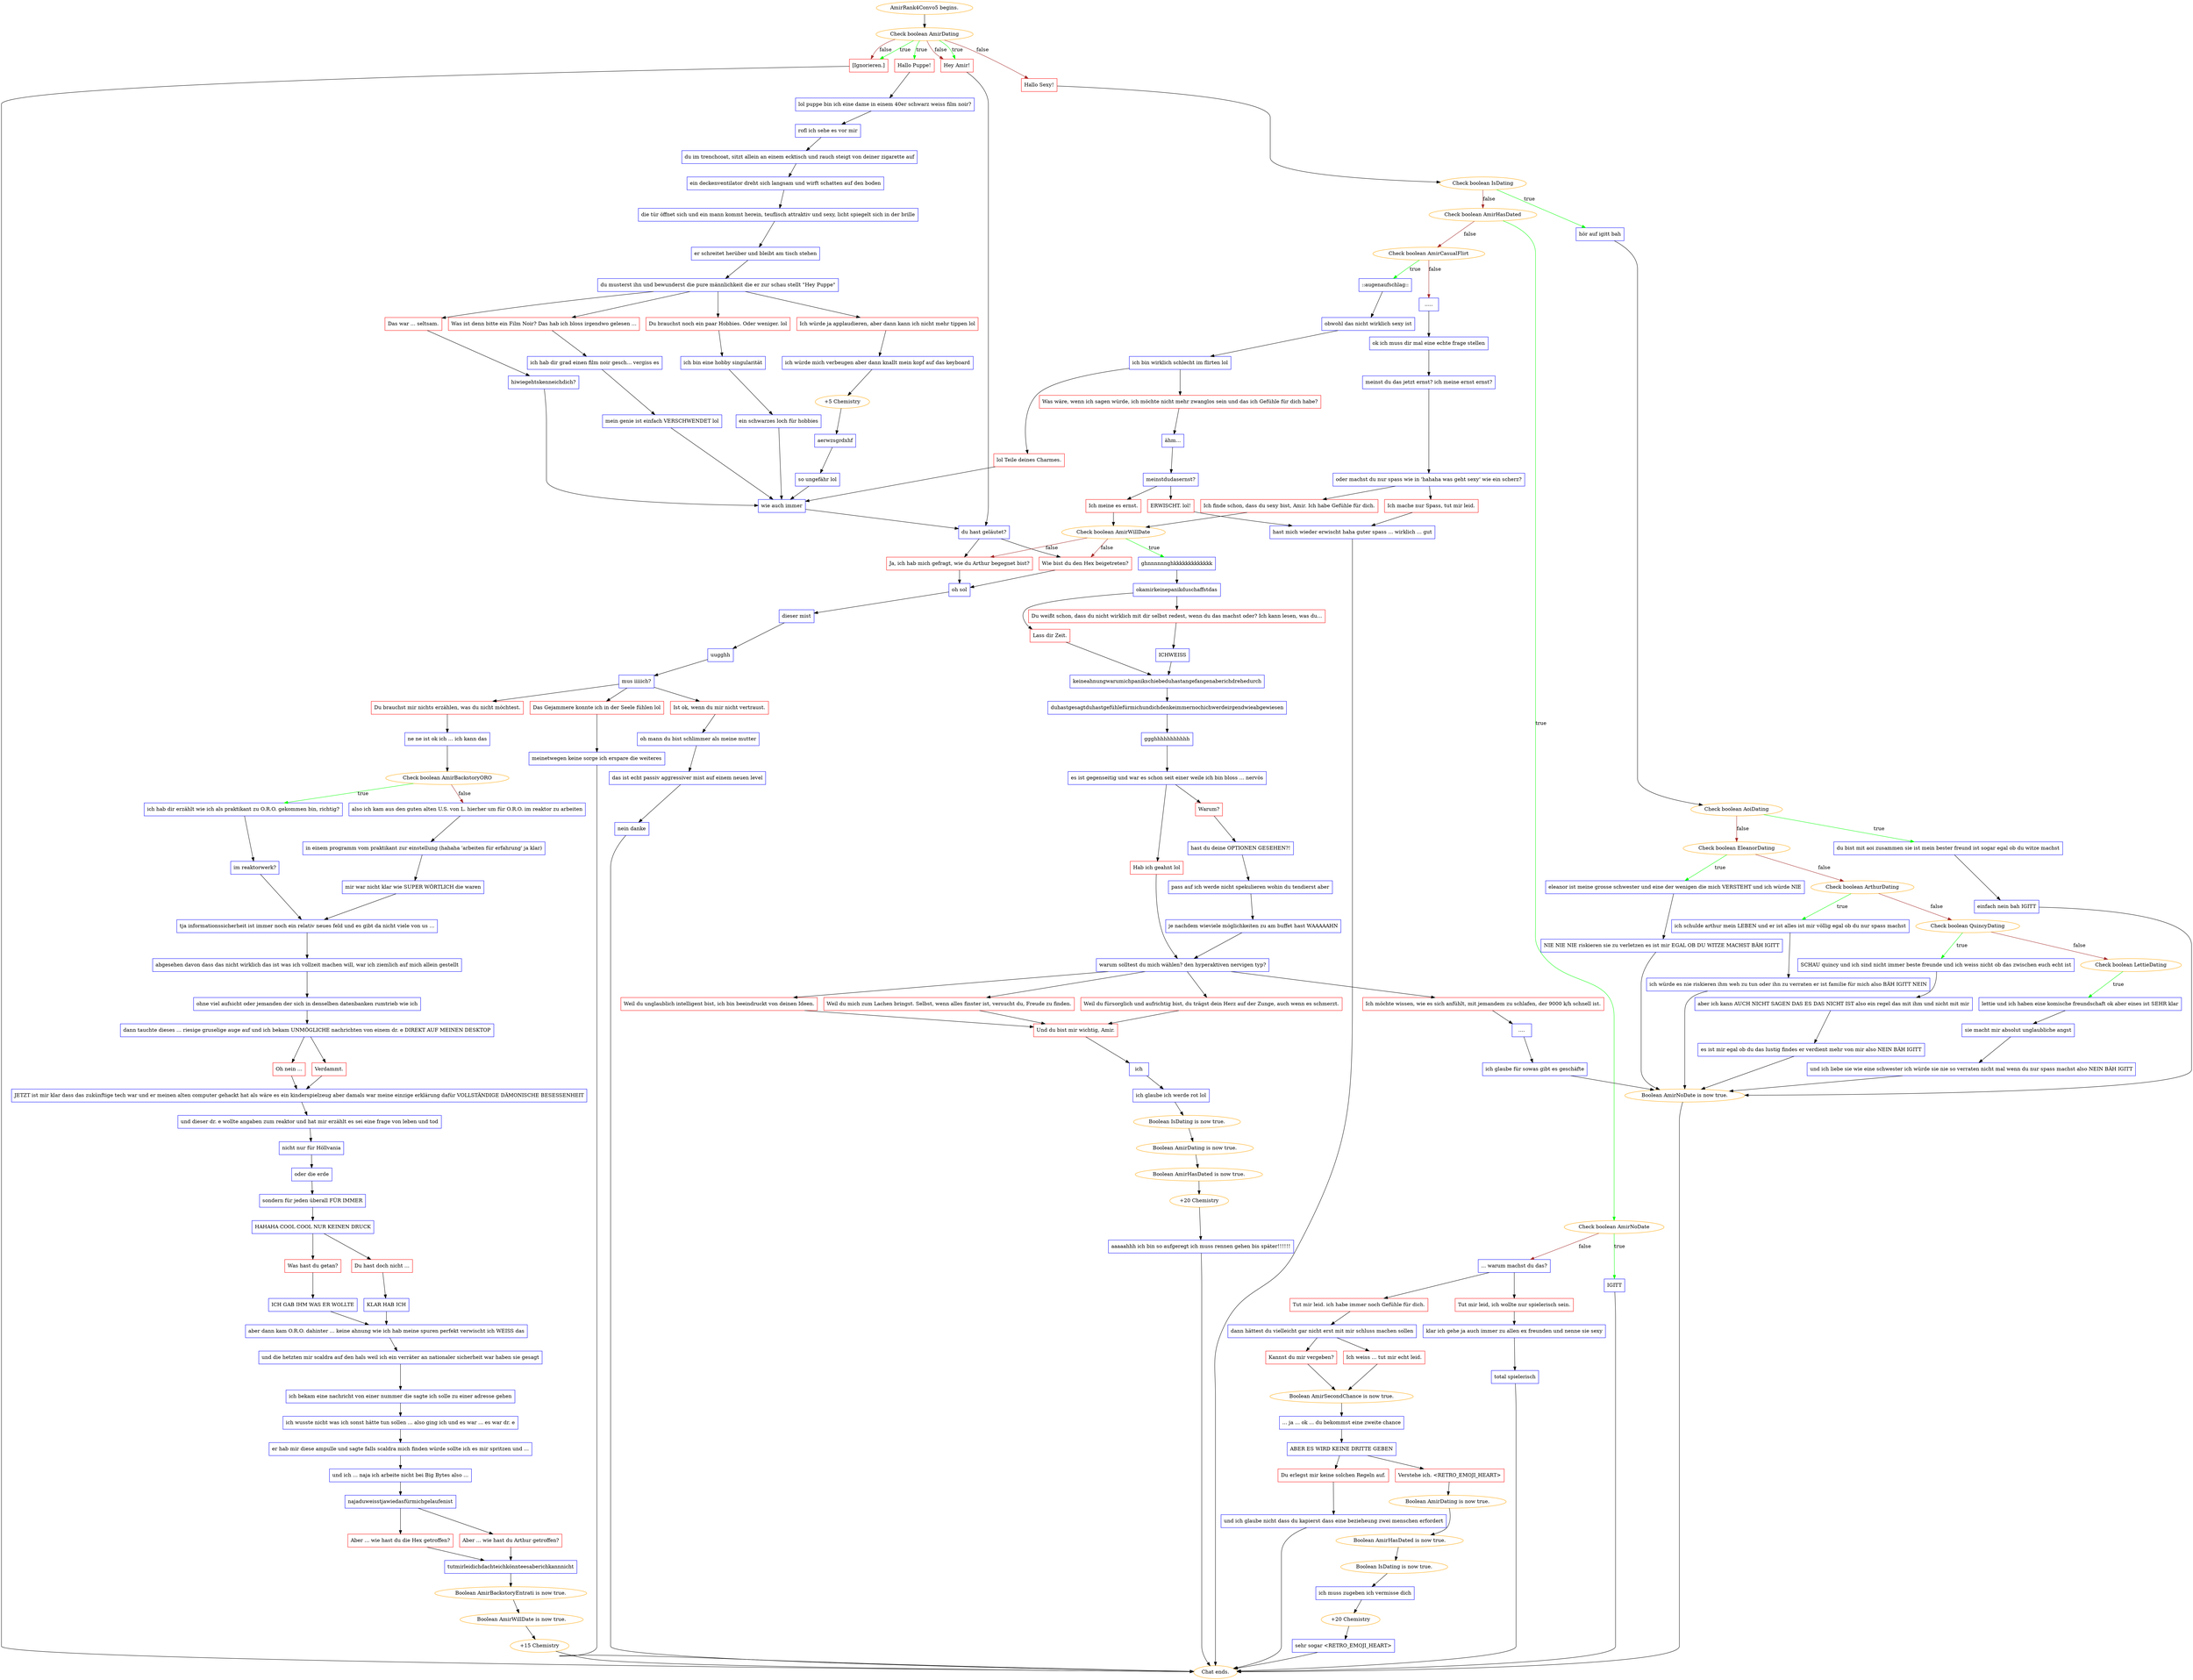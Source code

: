 digraph {
	"AmirRank4Convo5 begins." [color=orange];
		"AmirRank4Convo5 begins." -> j1041127430;
	j1041127430 [label="Check boolean AmirDating",color=orange];
		j1041127430 -> j1945702342 [label=true,color=green];
		j1041127430 -> j2338177137 [label=true,color=green];
		j1041127430 -> j3289360642 [label=true,color=green];
		j1041127430 -> j4210389942 [label=false,color=brown];
		j1041127430 -> j2338177137 [label=false,color=brown];
		j1041127430 -> j3289360642 [label=false,color=brown];
	j1945702342 [label="Hallo Puppe!",shape=box,color=red];
		j1945702342 -> j2477177136;
	j2338177137 [label="Hey Amir!",shape=box,color=red];
		j2338177137 -> j890428723;
	j3289360642 [label="[Ignorieren.]",shape=box,color=red];
		j3289360642 -> "Chat ends.";
	j4210389942 [label="Hallo Sexy!",shape=box,color=red];
		j4210389942 -> j1285885712;
	j2477177136 [label="lol puppe bin ich eine dame in einem 40er schwarz weiss film noir?",shape=box,color=blue];
		j2477177136 -> j651049868;
	j890428723 [label="du hast geläutet?",shape=box,color=blue];
		j890428723 -> j2865248295;
		j890428723 -> j2252220385;
	"Chat ends." [color=orange];
	j1285885712 [label="Check boolean IsDating",color=orange];
		j1285885712 -> j1325920905 [label=true,color=green];
		j1285885712 -> j1466932226 [label=false,color=brown];
	j651049868 [label="rofl ich sehe es vor mir",shape=box,color=blue];
		j651049868 -> j1047572023;
	j2865248295 [label="Wie bist du den Hex beigetreten?",shape=box,color=red];
		j2865248295 -> j604805373;
	j2252220385 [label="Ja, ich hab mich gefragt, wie du Arthur begegnet bist?",shape=box,color=red];
		j2252220385 -> j604805373;
	j1325920905 [label="hör auf igitt bah",shape=box,color=blue];
		j1325920905 -> j2194901993;
	j1466932226 [label="Check boolean AmirHasDated",color=orange];
		j1466932226 -> j2389968274 [label=true,color=green];
		j1466932226 -> j4212409289 [label=false,color=brown];
	j1047572023 [label="du im trenchcoat, sitzt allein an einem ecktisch und rauch steigt von deiner zigarette auf",shape=box,color=blue];
		j1047572023 -> j1710711163;
	j604805373 [label="oh sol",shape=box,color=blue];
		j604805373 -> j3244469011;
	j2194901993 [label="Check boolean AoiDating",color=orange];
		j2194901993 -> j1004054897 [label=true,color=green];
		j2194901993 -> j270986833 [label=false,color=brown];
	j2389968274 [label="Check boolean AmirNoDate",color=orange];
		j2389968274 -> j1488983936 [label=true,color=green];
		j2389968274 -> j1107502281 [label=false,color=brown];
	j4212409289 [label="Check boolean AmirCasualFlirt",color=orange];
		j4212409289 -> j3458024837 [label=true,color=green];
		j4212409289 -> j720254755 [label=false,color=brown];
	j1710711163 [label="ein deckenventilator dreht sich langsam und wirft schatten auf den boden",shape=box,color=blue];
		j1710711163 -> j3802943796;
	j3244469011 [label="dieser mist",shape=box,color=blue];
		j3244469011 -> j2126555415;
	j1004054897 [label="du bist mit aoi zusammen sie ist mein bester freund ist sogar egal ob du witze machst",shape=box,color=blue];
		j1004054897 -> j3046751773;
	j270986833 [label="Check boolean EleanorDating",color=orange];
		j270986833 -> j621293286 [label=true,color=green];
		j270986833 -> j248580380 [label=false,color=brown];
	j1488983936 [label="IGITT",shape=box,color=blue];
		j1488983936 -> "Chat ends.";
	j1107502281 [label="... warum machst du das?",shape=box,color=blue];
		j1107502281 -> j1204673780;
		j1107502281 -> j2850104691;
	j3458024837 [label="::augenaufschlag::",shape=box,color=blue];
		j3458024837 -> j2093673434;
	j720254755 [label=".....",shape=box,color=blue];
		j720254755 -> j2701220921;
	j3802943796 [label="die tür öffnet sich und ein mann kommt herein, teuflisch attraktiv und sexy, licht spiegelt sich in der brille",shape=box,color=blue];
		j3802943796 -> j1150714632;
	j2126555415 [label="uugghh",shape=box,color=blue];
		j2126555415 -> j845516087;
	j3046751773 [label="einfach nein bah IGITT",shape=box,color=blue];
		j3046751773 -> j2322051913;
	j621293286 [label="eleanor ist meine grosse schwester und eine der wenigen die mich VERSTEHT und ich würde NIE",shape=box,color=blue];
		j621293286 -> j2136286699;
	j248580380 [label="Check boolean ArthurDating",color=orange];
		j248580380 -> j383696772 [label=true,color=green];
		j248580380 -> j2042435166 [label=false,color=brown];
	j1204673780 [label="Tut mir leid. ich habe immer noch Gefühle für dich.",shape=box,color=red];
		j1204673780 -> j1566434622;
	j2850104691 [label="Tut mir leid, ich wollte nur spielerisch sein.",shape=box,color=red];
		j2850104691 -> j1614201848;
	j2093673434 [label="obwohl das nicht wirklich sexy ist",shape=box,color=blue];
		j2093673434 -> j1398126743;
	j2701220921 [label="ok ich muss dir mal eine echte frage stellen",shape=box,color=blue];
		j2701220921 -> j780485113;
	j1150714632 [label="er schreitet herüber und bleibt am tisch stehen",shape=box,color=blue];
		j1150714632 -> j4023859913;
	j845516087 [label="mus iiiiich?",shape=box,color=blue];
		j845516087 -> j2130336352;
		j845516087 -> j3066303424;
		j845516087 -> j3151330446;
	j2322051913 [label="Boolean AmirNoDate is now true.",color=orange];
		j2322051913 -> "Chat ends.";
	j2136286699 [label="NIE NIE NIE riskieren sie zu verletzen es ist mir EGAL OB DU WITZE MACHST BÄH IGITT",shape=box,color=blue];
		j2136286699 -> j2322051913;
	j383696772 [label="ich schulde arthur mein LEBEN und er ist alles ist mir völlig egal ob du nur spass machst",shape=box,color=blue];
		j383696772 -> j4167085789;
	j2042435166 [label="Check boolean QuincyDating",color=orange];
		j2042435166 -> j3496169220 [label=true,color=green];
		j2042435166 -> j1355762945 [label=false,color=brown];
	j1566434622 [label="dann hättest du vielleicht gar nicht erst mit mir schluss machen sollen",shape=box,color=blue];
		j1566434622 -> j1650730121;
		j1566434622 -> j812969614;
	j1614201848 [label="klar ich gehe ja auch immer zu allen ex freunden und nenne sie sexy",shape=box,color=blue];
		j1614201848 -> j1778123832;
	j1398126743 [label="ich bin wirklich schlecht im flirten lol",shape=box,color=blue];
		j1398126743 -> j3933493675;
		j1398126743 -> j2336458324;
	j780485113 [label="meinst du das jetzt ernst? ich meine ernst ernst?",shape=box,color=blue];
		j780485113 -> j1848316409;
	j4023859913 [label="du musterst ihn und bewunderst die pure männlichkeit die er zur schau stellt \"Hey Puppe\"",shape=box,color=blue];
		j4023859913 -> j1527371695;
		j4023859913 -> j4170998573;
		j4023859913 -> j1635006309;
		j4023859913 -> j1344595983;
	j2130336352 [label="Ist ok, wenn du mir nicht vertraust.",shape=box,color=red];
		j2130336352 -> j3059808142;
	j3066303424 [label="Du brauchst mir nichts erzählen, was du nicht möchtest.",shape=box,color=red];
		j3066303424 -> j2030974579;
	j3151330446 [label="Das Gejammere konnte ich in der Seele fühlen lol",shape=box,color=red];
		j3151330446 -> j3810852363;
	j4167085789 [label="ich würde es nie riskieren ihm weh zu tun oder ihn zu verraten er ist familie für mich also BÄH IGITT NEIN",shape=box,color=blue];
		j4167085789 -> j2322051913;
	j3496169220 [label="SCHAU quincy und ich sind nicht immer beste freunde und ich weiss nicht ob das zwischen euch echt ist",shape=box,color=blue];
		j3496169220 -> j816023728;
	j1355762945 [label="Check boolean LettieDating",color=orange];
		j1355762945 -> j898093435 [label=true,color=green];
	j1650730121 [label="Ich weiss ... tut mir echt leid.",shape=box,color=red];
		j1650730121 -> j1312610180;
	j812969614 [label="Kannst du mir vergeben?",shape=box,color=red];
		j812969614 -> j1312610180;
	j1778123832 [label="total spielerisch",shape=box,color=blue];
		j1778123832 -> "Chat ends.";
	j3933493675 [label="lol Teile deines Charmes.",shape=box,color=red];
		j3933493675 -> j2356365046;
	j2336458324 [label="Was wäre, wenn ich sagen würde, ich möchte nicht mehr zwanglos sein und das ich Gefühle für dich habe?",shape=box,color=red];
		j2336458324 -> j984640210;
	j1848316409 [label="oder machst du nur spass wie in 'hahaha was geht sexy' wie ein scherz?",shape=box,color=blue];
		j1848316409 -> j3059715229;
		j1848316409 -> j1169498351;
	j1527371695 [label="Was ist denn bitte ein Film Noir? Das hab ich bloss irgendwo gelesen ...",shape=box,color=red];
		j1527371695 -> j1281770779;
	j4170998573 [label="Du brauchst noch ein paar Hobbies. Oder weniger. lol",shape=box,color=red];
		j4170998573 -> j1967418408;
	j1635006309 [label="Ich würde ja applaudieren, aber dann kann ich nicht mehr tippen lol",shape=box,color=red];
		j1635006309 -> j2251921397;
	j1344595983 [label="Das war ... seltsam.",shape=box,color=red];
		j1344595983 -> j362171822;
	j3059808142 [label="oh mann du bist schlimmer als meine mutter",shape=box,color=blue];
		j3059808142 -> j340272843;
	j2030974579 [label="ne ne ist ok ich ... ich kann das",shape=box,color=blue];
		j2030974579 -> j3897178294;
	j3810852363 [label="meinetwegen keine sorge ich erspare die weiteres",shape=box,color=blue];
		j3810852363 -> "Chat ends.";
	j816023728 [label="aber ich kann AUCH NICHT SAGEN DAS ES DAS NICHT IST also ein regel das mit ihm und nicht mit mir",shape=box,color=blue];
		j816023728 -> j52688483;
	j898093435 [label="lettie und ich haben eine komische freundschaft ok aber eines ist SEHR klar",shape=box,color=blue];
		j898093435 -> j2628627230;
	j1312610180 [label="Boolean AmirSecondChance is now true.",color=orange];
		j1312610180 -> j2689935506;
	j2356365046 [label="wie auch immer",shape=box,color=blue];
		j2356365046 -> j890428723;
	j984640210 [label="ähm...",shape=box,color=blue];
		j984640210 -> j4266662817;
	j3059715229 [label="Ich finde schon, dass du sexy bist, Amir. Ich habe Gefühle für dich.",shape=box,color=red];
		j3059715229 -> j1750762052;
	j1169498351 [label="Ich mache nur Spass, tut mir leid.",shape=box,color=red];
		j1169498351 -> j2437828774;
	j1281770779 [label="ich hab dir grad einen film noir gesch... vergiss es",shape=box,color=blue];
		j1281770779 -> j4203540248;
	j1967418408 [label="ich bin eine hobby singularität",shape=box,color=blue];
		j1967418408 -> j438559787;
	j2251921397 [label="ich würde mich verbeugen aber dann knallt mein kopf auf das keyboard",shape=box,color=blue];
		j2251921397 -> j3325326780;
	j362171822 [label="hiwiegehtskenneichdich?",shape=box,color=blue];
		j362171822 -> j2356365046;
	j340272843 [label="das ist echt passiv aggressiver mist auf einem neuen level",shape=box,color=blue];
		j340272843 -> j4040097854;
	j3897178294 [label="Check boolean AmirBackstoryORO",color=orange];
		j3897178294 -> j2658399887 [label=true,color=green];
		j3897178294 -> j2917258377 [label=false,color=brown];
	j52688483 [label="es ist mir egal ob du das lustig findes er verdient mehr von mir also NEIN BÄH IGITT",shape=box,color=blue];
		j52688483 -> j2322051913;
	j2628627230 [label="sie macht mir absolut unglaubliche angst",shape=box,color=blue];
		j2628627230 -> j651018423;
	j2689935506 [label="... ja ... ok ... du bekommst eine zweite chance",shape=box,color=blue];
		j2689935506 -> j682743217;
	j4266662817 [label="meinstdudasernst?",shape=box,color=blue];
		j4266662817 -> j809541855;
		j4266662817 -> j785199496;
	j1750762052 [label="Check boolean AmirWillDate",color=orange];
		j1750762052 -> j477660134 [label=true,color=green];
		j1750762052 -> j2865248295 [label=false,color=brown];
		j1750762052 -> j2252220385 [label=false,color=brown];
	j2437828774 [label="hast mich wieder erwischt haha guter spass ... wirklich ... gut",shape=box,color=blue];
		j2437828774 -> "Chat ends.";
	j4203540248 [label="mein genie ist einfach VERSCHWENDET lol",shape=box,color=blue];
		j4203540248 -> j2356365046;
	j438559787 [label="ein schwarzes loch für hobbies",shape=box,color=blue];
		j438559787 -> j2356365046;
	j3325326780 [label="+5 Chemistry",color=orange];
		j3325326780 -> j4189113518;
	j4040097854 [label="nein danke",shape=box,color=blue];
		j4040097854 -> "Chat ends.";
	j2658399887 [label="ich hab dir erzählt wie ich als praktikant zu O.R.O. gekommen bin, richtig?",shape=box,color=blue];
		j2658399887 -> j1650236263;
	j2917258377 [label="also ich kam aus den guten alten U.S. von L. hierher um für O.R.O. im reaktor zu arbeiten",shape=box,color=blue];
		j2917258377 -> j2612041084;
	j651018423 [label="und ich liebe sie wie eine schwester ich würde sie nie so verraten nicht mal wenn du nur spass machst also NEIN BÄH IGITT",shape=box,color=blue];
		j651018423 -> j2322051913;
	j682743217 [label="ABER ES WIRD KEINE DRITTE GEBEN",shape=box,color=blue];
		j682743217 -> j1798664592;
		j682743217 -> j4233473450;
	j809541855 [label="Ich meine es ernst.",shape=box,color=red];
		j809541855 -> j1750762052;
	j785199496 [label="ERWISCHT. lol!",shape=box,color=red];
		j785199496 -> j2437828774;
	j477660134 [label="ghnnnnnnghkkkkkkkkkkkkk",shape=box,color=blue];
		j477660134 -> j4185185414;
	j4189113518 [label="aerwzsgrdxhf",shape=box,color=blue];
		j4189113518 -> j690465242;
	j1650236263 [label="im reaktorwerk?",shape=box,color=blue];
		j1650236263 -> j2612684176;
	j2612041084 [label="in einem programm vom praktikant zur einstellung (hahaha 'arbeiten für erfahrung' ja klar)",shape=box,color=blue];
		j2612041084 -> j2817665417;
	j1798664592 [label="Verstehe ich. <RETRO_EMOJI_HEART>",shape=box,color=red];
		j1798664592 -> j2186578601;
	j4233473450 [label="Du erlegst mir keine solchen Regeln auf.",shape=box,color=red];
		j4233473450 -> j2564565461;
	j4185185414 [label="okamirkeinepanikduschaffstdas",shape=box,color=blue];
		j4185185414 -> j769319147;
		j4185185414 -> j4097388828;
	j690465242 [label="so ungefähr lol",shape=box,color=blue];
		j690465242 -> j2356365046;
	j2612684176 [label="tja informationssicherheit ist immer noch ein relativ neues feld und es gibt da nicht viele von us ...",shape=box,color=blue];
		j2612684176 -> j693880074;
	j2817665417 [label="mir war nicht klar wie SUPER WÖRTLICH die waren",shape=box,color=blue];
		j2817665417 -> j2612684176;
	j2186578601 [label="Boolean AmirDating is now true.",color=orange];
		j2186578601 -> j249051832;
	j2564565461 [label="und ich glaube nicht dass du kapierst dass eine bezieheung zwei menschen erfordert",shape=box,color=blue];
		j2564565461 -> "Chat ends.";
	j769319147 [label="Lass dir Zeit.",shape=box,color=red];
		j769319147 -> j1302056240;
	j4097388828 [label="Du weißt schon, dass du nicht wirklich mit dir selbst redest, wenn du das machst oder? Ich kann lesen, was du...",shape=box,color=red];
		j4097388828 -> j323205084;
	j693880074 [label="abgesehen davon dass das nicht wirklich das ist was ich vollzeit machen will, war ich ziemlich auf mich allein gestellt",shape=box,color=blue];
		j693880074 -> j3480589845;
	j249051832 [label="Boolean AmirHasDated is now true.",color=orange];
		j249051832 -> j3957904267;
	j1302056240 [label="keineahnungwarumichpanikschiebeduhastangefangenaberichdrehedurch",shape=box,color=blue];
		j1302056240 -> j3380276086;
	j323205084 [label="ICHWEISS",shape=box,color=blue];
		j323205084 -> j1302056240;
	j3480589845 [label="ohne viel aufsicht oder jemanden der sich in denselben datenbanken rumtrieb wie ich",shape=box,color=blue];
		j3480589845 -> j507178652;
	j3957904267 [label="Boolean IsDating is now true.",color=orange];
		j3957904267 -> j862941989;
	j3380276086 [label="duhastgesagtduhastgefühlefürmichundichdenkeimmernochichwerdeirgendwieabgewiesen",shape=box,color=blue];
		j3380276086 -> j1351731200;
	j507178652 [label="dann tauchte dieses ... riesige gruselige auge auf und ich bekam UNMÖGLICHE nachrichten von einem dr. e DIREKT AUF MEINEN DESKTOP",shape=box,color=blue];
		j507178652 -> j1703122770;
		j507178652 -> j559602808;
	j862941989 [label="ich muss zugeben ich vermisse dich",shape=box,color=blue];
		j862941989 -> j2444977381;
	j1351731200 [label="ggghhhhhhhhhhh",shape=box,color=blue];
		j1351731200 -> j2807714995;
	j1703122770 [label="Oh nein ...",shape=box,color=red];
		j1703122770 -> j1372929463;
	j559602808 [label="Verdammt.",shape=box,color=red];
		j559602808 -> j1372929463;
	j2444977381 [label="+20 Chemistry",color=orange];
		j2444977381 -> j209422495;
	j2807714995 [label="es ist gegenseitig und war es schon seit einer weile ich bin bloss ... nervös",shape=box,color=blue];
		j2807714995 -> j1023561979;
		j2807714995 -> j3202004082;
	j1372929463 [label="JETZT ist mir klar dass das zukünftige tech war und er meinen alten computer gehackt hat als wäre es ein kinderspielzeug aber damals war meine einzige erklärung dafür VOLLSTÄNDIGE DÄMONISCHE BESESSENHEIT",shape=box,color=blue];
		j1372929463 -> j1336150424;
	j209422495 [label="sehr sogar <RETRO_EMOJI_HEART>",shape=box,color=blue];
		j209422495 -> "Chat ends.";
	j1023561979 [label="Hab ich geahnt lol",shape=box,color=red];
		j1023561979 -> j3714545654;
	j3202004082 [label="Warum?",shape=box,color=red];
		j3202004082 -> j2269310995;
	j1336150424 [label="und dieser dr. e wollte angaben zum reaktor und hat mir erzählt es sei eine frage von leben und tod",shape=box,color=blue];
		j1336150424 -> j3823432600;
	j3714545654 [label="warum solltest du mich wählen? den hyperaktiven nervigen typ?",shape=box,color=blue];
		j3714545654 -> j2761225719;
		j3714545654 -> j249509468;
		j3714545654 -> j636172775;
		j3714545654 -> j1752383243;
	j2269310995 [label="hast du deine OPTIONEN GESEHEN?!",shape=box,color=blue];
		j2269310995 -> j3533178835;
	j3823432600 [label="nicht nur für Höllvania",shape=box,color=blue];
		j3823432600 -> j2957001293;
	j2761225719 [label="Weil du unglaublich intelligent bist, ich bin beeindruckt von deinen Ideen.",shape=box,color=red];
		j2761225719 -> j452889177;
	j249509468 [label="Weil du fürsorglich und aufrichtig bist, du trägst dein Herz auf der Zunge, auch wenn es schmerzt.",shape=box,color=red];
		j249509468 -> j452889177;
	j636172775 [label="Weil du mich zum Lachen bringst. Selbst, wenn alles finster ist, versucht du, Freude zu finden.",shape=box,color=red];
		j636172775 -> j452889177;
	j1752383243 [label="Ich möchte wissen, wie es sich anfühlt, mit jemandem zu schlafen, der 9000 k/h schnell ist.",shape=box,color=red];
		j1752383243 -> j3815129834;
	j3533178835 [label="pass auf ich werde nicht spekulieren wohin du tendierst aber",shape=box,color=blue];
		j3533178835 -> j2986760953;
	j2957001293 [label="oder die erde",shape=box,color=blue];
		j2957001293 -> j1796108214;
	j452889177 [label="Und du bist mir wichtig, Amir.",shape=box,color=red];
		j452889177 -> j616249148;
	j3815129834 [label="....",shape=box,color=blue];
		j3815129834 -> j1184607421;
	j2986760953 [label="je nachdem wieviele möglichkeiten zu am buffet hast WAAAAAHN",shape=box,color=blue];
		j2986760953 -> j3714545654;
	j1796108214 [label="sondern für jeden überall FÜR IMMER",shape=box,color=blue];
		j1796108214 -> j2428106365;
	j616249148 [label="ich",shape=box,color=blue];
		j616249148 -> j2761811647;
	j1184607421 [label="ich glaube für sowas gibt es geschäfte",shape=box,color=blue];
		j1184607421 -> j2322051913;
	j2428106365 [label="HAHAHA COOL COOL NUR KEINEN DRUCK",shape=box,color=blue];
		j2428106365 -> j2120279752;
		j2428106365 -> j2806321176;
	j2761811647 [label="ich glaube ich werde rot lol",shape=box,color=blue];
		j2761811647 -> j1209638690;
	j2120279752 [label="Was hast du getan?",shape=box,color=red];
		j2120279752 -> j2329688396;
	j2806321176 [label="Du hast doch nicht ...",shape=box,color=red];
		j2806321176 -> j595862116;
	j1209638690 [label="Boolean IsDating is now true.",color=orange];
		j1209638690 -> j1112367732;
	j2329688396 [label="ICH GAB IHM WAS ER WOLLTE",shape=box,color=blue];
		j2329688396 -> j2739332236;
	j595862116 [label="KLAR HAB ICH",shape=box,color=blue];
		j595862116 -> j2739332236;
	j1112367732 [label="Boolean AmirDating is now true.",color=orange];
		j1112367732 -> j2348304884;
	j2739332236 [label="aber dann kam O.R.O. dahinter ... keine ahnung wie ich hab meine spuren perfekt verwischt ich WEISS das",shape=box,color=blue];
		j2739332236 -> j3528909319;
	j2348304884 [label="Boolean AmirHasDated is now true.",color=orange];
		j2348304884 -> j930396273;
	j3528909319 [label="und die hetzten mir scaldra auf den hals weil ich ein verräter an nationaler sicherheit war haben sie gesagt",shape=box,color=blue];
		j3528909319 -> j2490864002;
	j930396273 [label="+20 Chemistry",color=orange];
		j930396273 -> j2809623741;
	j2490864002 [label="ich bekam eine nachricht von einer nummer die sagte ich solle zu einer adresse gehen",shape=box,color=blue];
		j2490864002 -> j2192230318;
	j2809623741 [label="aaaaahhh ich bin so aufgeregt ich muss rennen gehen bis später!!!!!!",shape=box,color=blue];
		j2809623741 -> "Chat ends.";
	j2192230318 [label="ich wusste nicht was ich sonst hätte tun sollen ... also ging ich und es war ... es war dr. e",shape=box,color=blue];
		j2192230318 -> j2064791561;
	j2064791561 [label="er hab mir diese ampulle und sagte falls scaldra mich finden würde sollte ich es mir spritzen und ...",shape=box,color=blue];
		j2064791561 -> j2359574331;
	j2359574331 [label="und ich ... naja ich arbeite nicht bei Big Bytes also ...",shape=box,color=blue];
		j2359574331 -> j1629071427;
	j1629071427 [label="najaduweisstjawiedasfürmichgelaufenist",shape=box,color=blue];
		j1629071427 -> j3655265170;
		j1629071427 -> j1947515219;
	j3655265170 [label="Aber ... wie hast du die Hex getroffen?",shape=box,color=red];
		j3655265170 -> j1683180796;
	j1947515219 [label="Aber ... wie hast du Arthur getroffen?",shape=box,color=red];
		j1947515219 -> j1683180796;
	j1683180796 [label="tutmirleidichdachteichkönnteesaberichkannnicht",shape=box,color=blue];
		j1683180796 -> j3037851875;
	j3037851875 [label="Boolean AmirBackstoryEntrati is now true.",color=orange];
		j3037851875 -> j3754834029;
	j3754834029 [label="Boolean AmirWillDate is now true.",color=orange];
		j3754834029 -> j4072819434;
	j4072819434 [label="+15 Chemistry",color=orange];
		j4072819434 -> "Chat ends.";
}